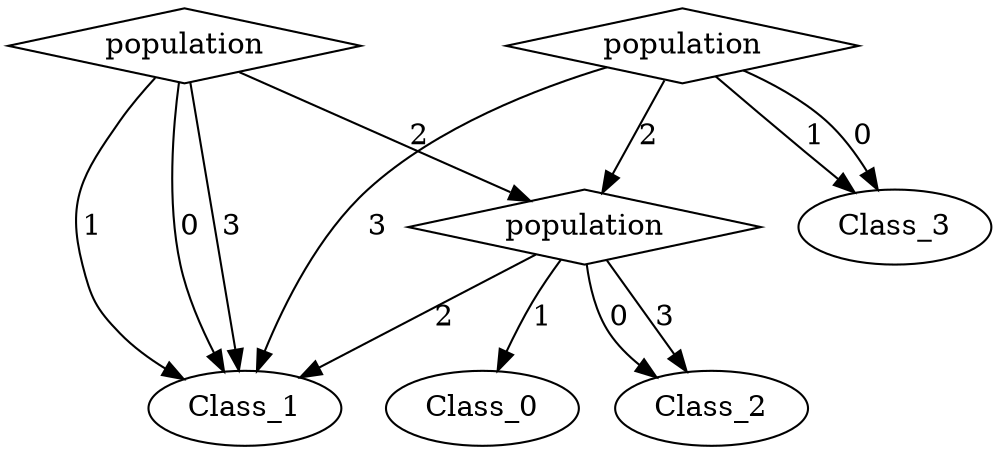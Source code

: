 digraph {
node [label=Class_2,style=""] Class_2
node [label=Class_1,style=""] Class_1
node [label=Class_0,style=""] Class_0
node [label=Class_2,style=""] Class_2
node [label=Class_1,style=""] Class_1
node [label=Class_3,style=""] Class_3
node [label=Class_3,style=""] Class_3
node [label=Class_1,style=""] Class_1
node [label=Class_1,style=""] Class_1
node [label=Class_1,style=""] Class_1
node [label=population,shape="diamond",style=""] 2
node [label=population,shape="diamond",style=""] 1
node [label=population,shape="diamond",style=""] 0

2 -> Class_2 [label="3"]
2 -> Class_1 [label="2"]
2 -> Class_0 [label="1"]
2 -> Class_2 [label="0"]
1 -> Class_1 [label="3"]
1 -> 2 [label="2"]
1 -> Class_3 [label="1"]
1 -> Class_3 [label="0"]
0 -> Class_1 [label="3"]
0 -> 2 [label="2"]
0 -> Class_1 [label="1"]
0 -> Class_1 [label="0"]
}